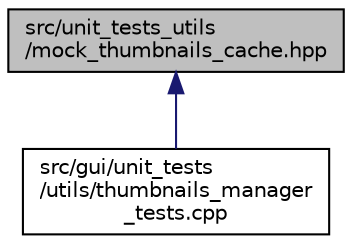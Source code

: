 digraph "src/unit_tests_utils/mock_thumbnails_cache.hpp"
{
 // LATEX_PDF_SIZE
  edge [fontname="Helvetica",fontsize="10",labelfontname="Helvetica",labelfontsize="10"];
  node [fontname="Helvetica",fontsize="10",shape=record];
  Node1 [label="src/unit_tests_utils\l/mock_thumbnails_cache.hpp",height=0.2,width=0.4,color="black", fillcolor="grey75", style="filled", fontcolor="black",tooltip=" "];
  Node1 -> Node2 [dir="back",color="midnightblue",fontsize="10",style="solid",fontname="Helvetica"];
  Node2 [label="src/gui/unit_tests\l/utils/thumbnails_manager\l_tests.cpp",height=0.2,width=0.4,color="black", fillcolor="white", style="filled",URL="$thumbnails__manager__tests_8cpp.html",tooltip=" "];
}
